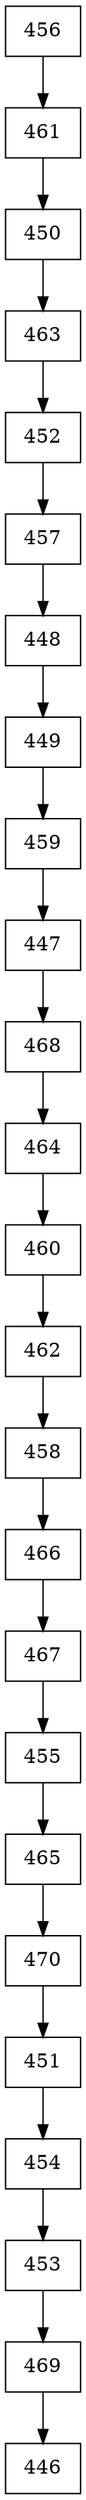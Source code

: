 digraph G {
  node [shape=record];
  node0 [label="{456}"];
  node0 -> node1;
  node1 [label="{461}"];
  node1 -> node2;
  node2 [label="{450}"];
  node2 -> node3;
  node3 [label="{463}"];
  node3 -> node4;
  node4 [label="{452}"];
  node4 -> node5;
  node5 [label="{457}"];
  node5 -> node6;
  node6 [label="{448}"];
  node6 -> node7;
  node7 [label="{449}"];
  node7 -> node8;
  node8 [label="{459}"];
  node8 -> node9;
  node9 [label="{447}"];
  node9 -> node10;
  node10 [label="{468}"];
  node10 -> node11;
  node11 [label="{464}"];
  node11 -> node12;
  node12 [label="{460}"];
  node12 -> node13;
  node13 [label="{462}"];
  node13 -> node14;
  node14 [label="{458}"];
  node14 -> node15;
  node15 [label="{466}"];
  node15 -> node16;
  node16 [label="{467}"];
  node16 -> node17;
  node17 [label="{455}"];
  node17 -> node18;
  node18 [label="{465}"];
  node18 -> node19;
  node19 [label="{470}"];
  node19 -> node20;
  node20 [label="{451}"];
  node20 -> node21;
  node21 [label="{454}"];
  node21 -> node22;
  node22 [label="{453}"];
  node22 -> node23;
  node23 [label="{469}"];
  node23 -> node24;
  node24 [label="{446}"];
}
